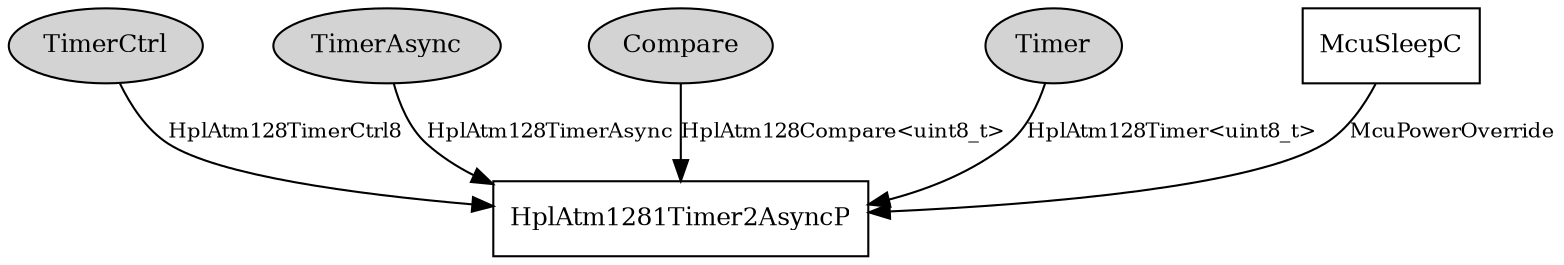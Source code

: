digraph "tos.chips.atm1281.timer.HplAtm1281Timer2AsyncC" {
  n0x2ace823d53c0 [shape=ellipse, style=filled, label="TimerCtrl", fontsize=12];
  "HplAtm1281Timer2AsyncP" [fontsize=12, shape=box, URL="../chtml/tos.chips.atm1281.timer.HplAtm1281Timer2AsyncP.html"];
  n0x2ace823d19e8 [shape=ellipse, style=filled, label="TimerAsync", fontsize=12];
  "HplAtm1281Timer2AsyncP" [fontsize=12, shape=box, URL="../chtml/tos.chips.atm1281.timer.HplAtm1281Timer2AsyncP.html"];
  n0x2ace823d47f8 [shape=ellipse, style=filled, label="Compare", fontsize=12];
  "HplAtm1281Timer2AsyncP" [fontsize=12, shape=box, URL="../chtml/tos.chips.atm1281.timer.HplAtm1281Timer2AsyncP.html"];
  n0x2ace823db288 [shape=ellipse, style=filled, label="Timer", fontsize=12];
  "HplAtm1281Timer2AsyncP" [fontsize=12, shape=box, URL="../chtml/tos.chips.atm1281.timer.HplAtm1281Timer2AsyncP.html"];
  "McuSleepC" [fontsize=12, shape=box, URL="../chtml/tos.chips.atm1281.McuSleepC.html"];
  "HplAtm1281Timer2AsyncP" [fontsize=12, shape=box, URL="../chtml/tos.chips.atm1281.timer.HplAtm1281Timer2AsyncP.html"];
  "n0x2ace823d53c0" -> "HplAtm1281Timer2AsyncP" [label="HplAtm128TimerCtrl8", URL="../ihtml/tos.chips.atm1281.timer.HplAtm128TimerCtrl8.html", fontsize=10];
  "n0x2ace823d19e8" -> "HplAtm1281Timer2AsyncP" [label="HplAtm128TimerAsync", URL="../ihtml/tos.chips.atm1281.timer.HplAtm128TimerAsync.html", fontsize=10];
  "n0x2ace823d47f8" -> "HplAtm1281Timer2AsyncP" [label="HplAtm128Compare<uint8_t>", URL="../ihtml/tos.chips.atm128.timer.HplAtm128Compare.html", fontsize=10];
  "n0x2ace823db288" -> "HplAtm1281Timer2AsyncP" [label="HplAtm128Timer<uint8_t>", URL="../ihtml/tos.chips.atm128.timer.HplAtm128Timer.html", fontsize=10];
  "McuSleepC" -> "HplAtm1281Timer2AsyncP" [label="McuPowerOverride", URL="../ihtml/tos.interfaces.McuPowerOverride.html", fontsize=10];
}
